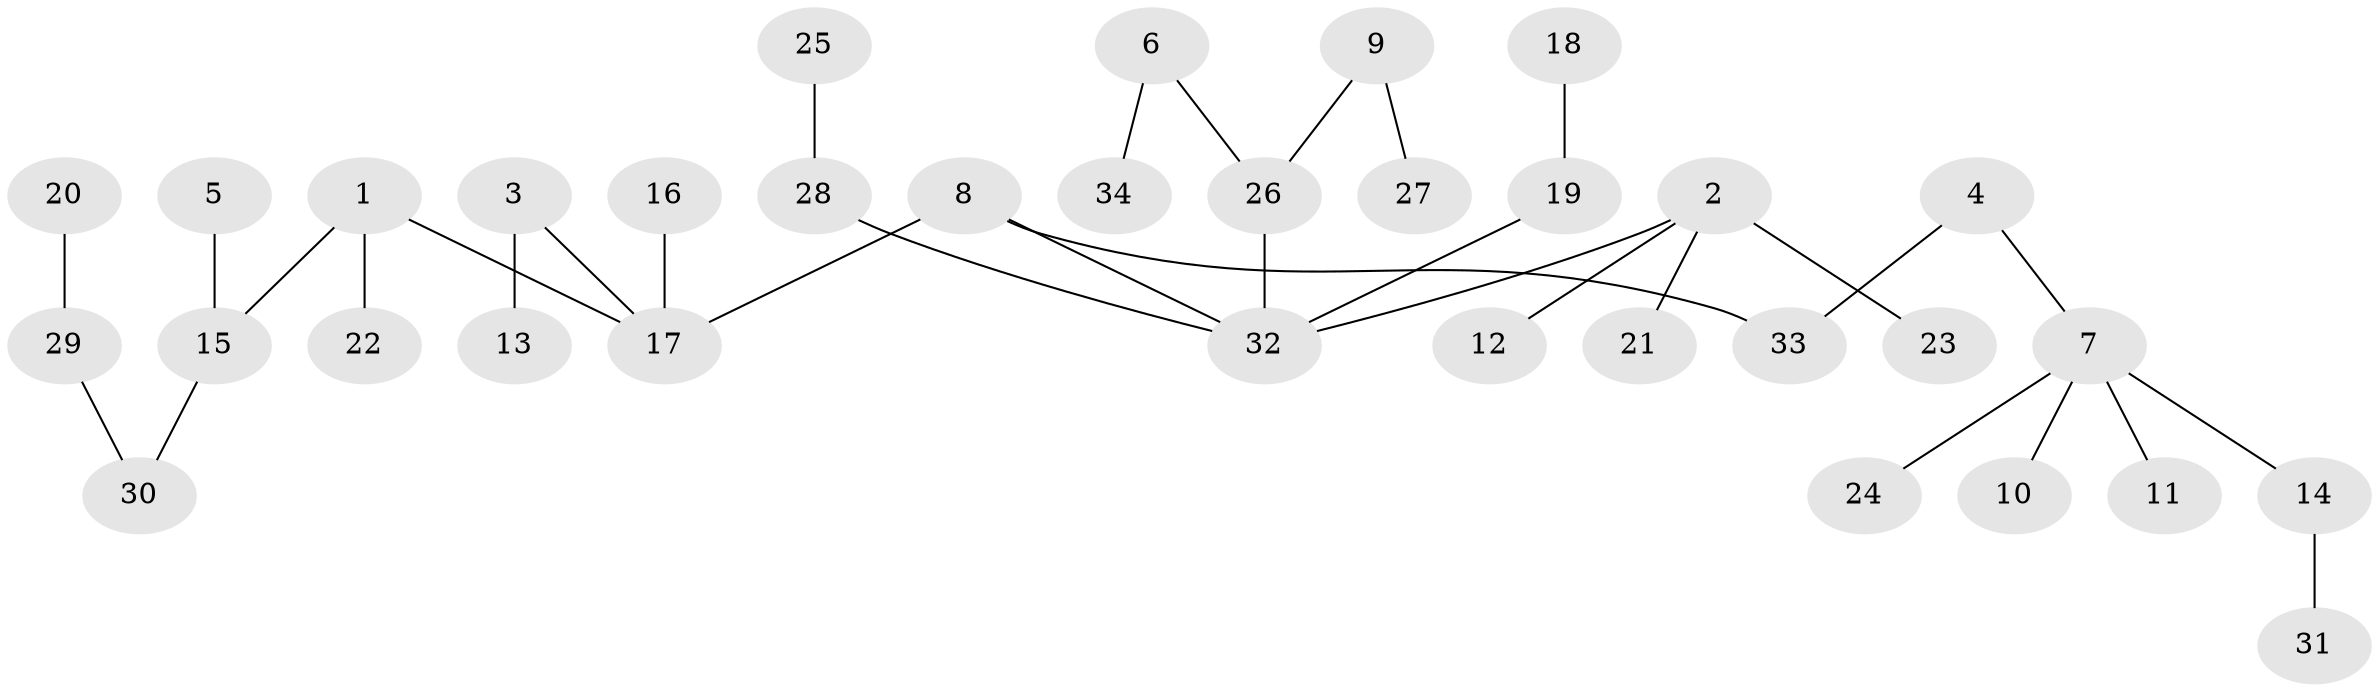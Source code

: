 // original degree distribution, {5: 0.029850746268656716, 3: 0.1044776119402985, 4: 0.05970149253731343, 7: 0.014925373134328358, 2: 0.29850746268656714, 1: 0.47761194029850745, 6: 0.014925373134328358}
// Generated by graph-tools (version 1.1) at 2025/02/03/09/25 03:02:17]
// undirected, 34 vertices, 33 edges
graph export_dot {
graph [start="1"]
  node [color=gray90,style=filled];
  1;
  2;
  3;
  4;
  5;
  6;
  7;
  8;
  9;
  10;
  11;
  12;
  13;
  14;
  15;
  16;
  17;
  18;
  19;
  20;
  21;
  22;
  23;
  24;
  25;
  26;
  27;
  28;
  29;
  30;
  31;
  32;
  33;
  34;
  1 -- 15 [weight=1.0];
  1 -- 17 [weight=1.0];
  1 -- 22 [weight=1.0];
  2 -- 12 [weight=1.0];
  2 -- 21 [weight=1.0];
  2 -- 23 [weight=1.0];
  2 -- 32 [weight=1.0];
  3 -- 13 [weight=1.0];
  3 -- 17 [weight=1.0];
  4 -- 7 [weight=1.0];
  4 -- 33 [weight=1.0];
  5 -- 15 [weight=1.0];
  6 -- 26 [weight=1.0];
  6 -- 34 [weight=1.0];
  7 -- 10 [weight=1.0];
  7 -- 11 [weight=1.0];
  7 -- 14 [weight=1.0];
  7 -- 24 [weight=1.0];
  8 -- 17 [weight=1.0];
  8 -- 32 [weight=1.0];
  8 -- 33 [weight=1.0];
  9 -- 26 [weight=1.0];
  9 -- 27 [weight=1.0];
  14 -- 31 [weight=1.0];
  15 -- 30 [weight=1.0];
  16 -- 17 [weight=1.0];
  18 -- 19 [weight=1.0];
  19 -- 32 [weight=1.0];
  20 -- 29 [weight=1.0];
  25 -- 28 [weight=1.0];
  26 -- 32 [weight=1.0];
  28 -- 32 [weight=1.0];
  29 -- 30 [weight=1.0];
}
